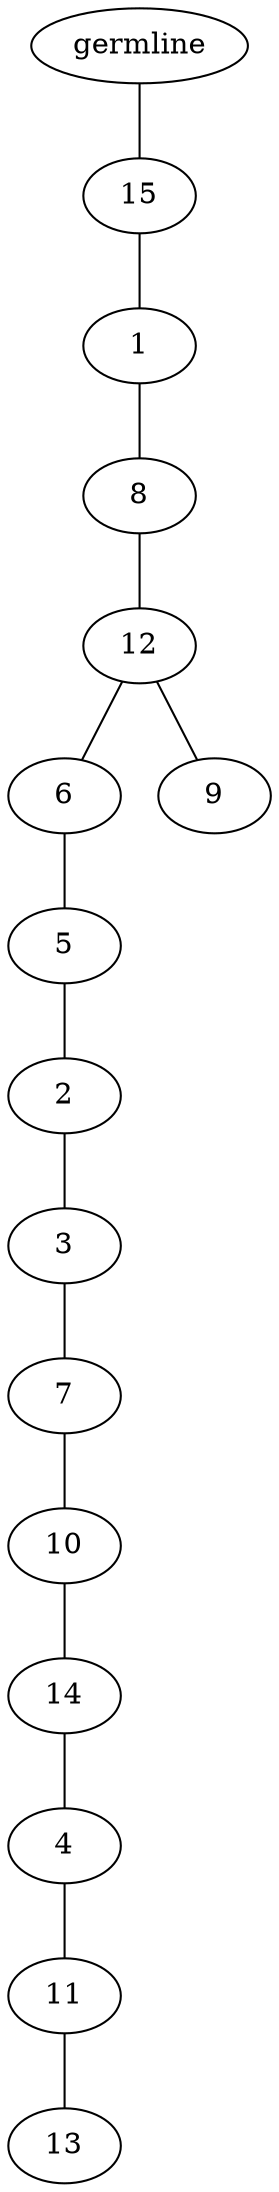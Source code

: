 graph tree {
    "140244334211760" [label="germline"];
    "140244334378384" [label="15"];
    "140244334378336" [label="1"];
    "140244334378816" [label="8"];
    "140244334378864" [label="12"];
    "140244334276912" [label="6"];
    "140244334277536" [label="5"];
    "140244334277680" [label="2"];
    "140244334278544" [label="3"];
    "140244334278880" [label="7"];
    "140244334279168" [label="10"];
    "140244334279456" [label="14"];
    "140244334279744" [label="4"];
    "140244334280032" [label="11"];
    "140244334377424" [label="13"];
    "140244334278688" [label="9"];
    "140244334211760" -- "140244334378384";
    "140244334378384" -- "140244334378336";
    "140244334378336" -- "140244334378816";
    "140244334378816" -- "140244334378864";
    "140244334378864" -- "140244334276912";
    "140244334378864" -- "140244334278688";
    "140244334276912" -- "140244334277536";
    "140244334277536" -- "140244334277680";
    "140244334277680" -- "140244334278544";
    "140244334278544" -- "140244334278880";
    "140244334278880" -- "140244334279168";
    "140244334279168" -- "140244334279456";
    "140244334279456" -- "140244334279744";
    "140244334279744" -- "140244334280032";
    "140244334280032" -- "140244334377424";
}
